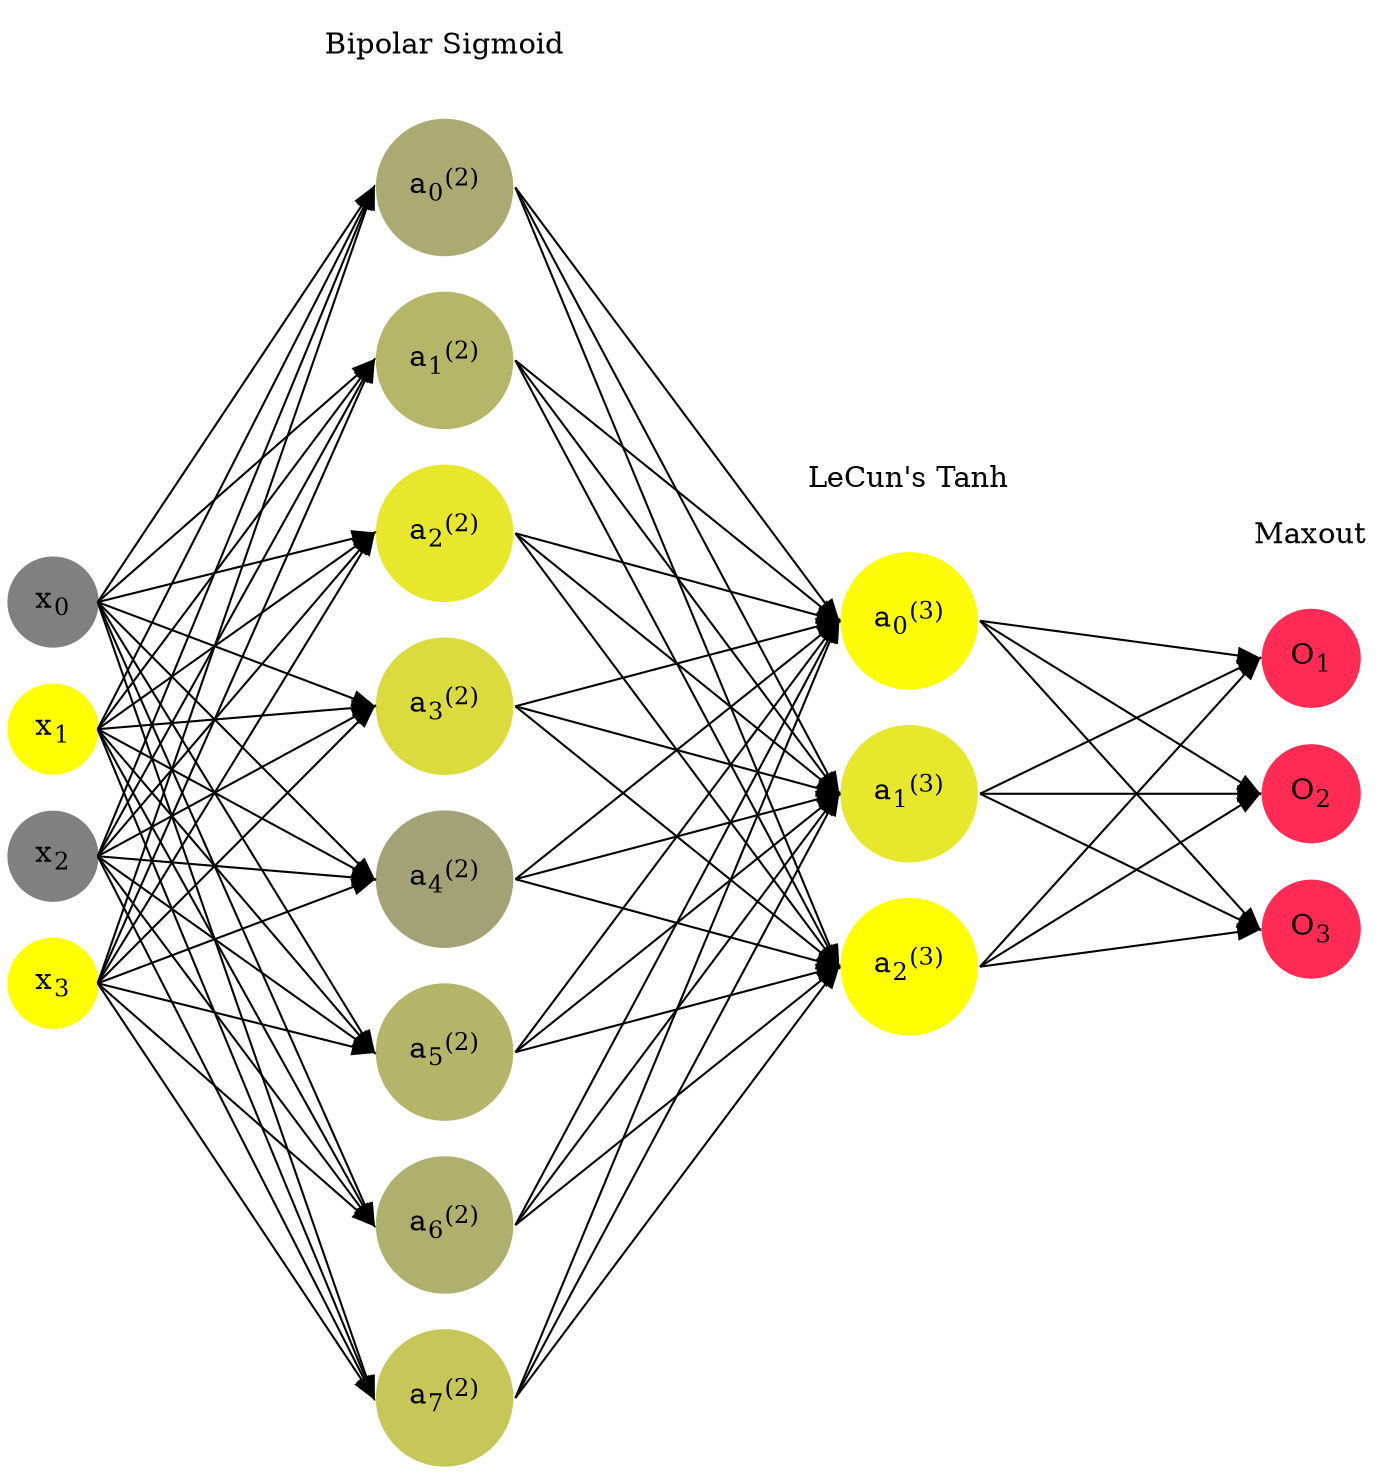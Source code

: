 digraph G {
	rankdir = LR;
	splines=false;
	edge[style=invis];
	ranksep= 1.4;
	{
	node [shape=circle, color="0.1667, 0.0, 0.5", style=filled, fillcolor="0.1667, 0.0, 0.5"];
	x0 [label=<x<sub>0</sub>>];
	}
	{
	node [shape=circle, color="0.1667, 1.0, 1.0", style=filled, fillcolor="0.1667, 1.0, 1.0"];
	x1 [label=<x<sub>1</sub>>];
	}
	{
	node [shape=circle, color="0.1667, 0.0, 0.5", style=filled, fillcolor="0.1667, 0.0, 0.5"];
	x2 [label=<x<sub>2</sub>>];
	}
	{
	node [shape=circle, color="0.1667, 1.0, 1.0", style=filled, fillcolor="0.1667, 1.0, 1.0"];
	x3 [label=<x<sub>3</sub>>];
	}
	{
	node [shape=circle, color="0.1667, 0.328385, 0.664192", style=filled, fillcolor="0.1667, 0.328385, 0.664192"];
	a02 [label=<a<sub>0</sub><sup>(2)</sup>>];
	}
	{
	node [shape=circle, color="0.1667, 0.428238, 0.714119", style=filled, fillcolor="0.1667, 0.428238, 0.714119"];
	a12 [label=<a<sub>1</sub><sup>(2)</sup>>];
	}
	{
	node [shape=circle, color="0.1667, 0.806022, 0.903011", style=filled, fillcolor="0.1667, 0.806022, 0.903011"];
	a22 [label=<a<sub>2</sub><sup>(2)</sup>>];
	}
	{
	node [shape=circle, color="0.1667, 0.716993, 0.858496", style=filled, fillcolor="0.1667, 0.716993, 0.858496"];
	a32 [label=<a<sub>3</sub><sup>(2)</sup>>];
	}
	{
	node [shape=circle, color="0.1667, 0.268934, 0.634467", style=filled, fillcolor="0.1667, 0.268934, 0.634467"];
	a42 [label=<a<sub>4</sub><sup>(2)</sup>>];
	}
	{
	node [shape=circle, color="0.1667, 0.420042, 0.710021", style=filled, fillcolor="0.1667, 0.420042, 0.710021"];
	a52 [label=<a<sub>5</sub><sup>(2)</sup>>];
	}
	{
	node [shape=circle, color="0.1667, 0.371167, 0.685584", style=filled, fillcolor="0.1667, 0.371167, 0.685584"];
	a62 [label=<a<sub>6</sub><sup>(2)</sup>>];
	}
	{
	node [shape=circle, color="0.1667, 0.549690, 0.774845", style=filled, fillcolor="0.1667, 0.549690, 0.774845"];
	a72 [label=<a<sub>7</sub><sup>(2)</sup>>];
	}
	{
	node [shape=circle, color="0.1667, 0.969197, 0.984599", style=filled, fillcolor="0.1667, 0.969197, 0.984599"];
	a03 [label=<a<sub>0</sub><sup>(3)</sup>>];
	}
	{
	node [shape=circle, color="0.1667, 0.812083, 0.906042", style=filled, fillcolor="0.1667, 0.812083, 0.906042"];
	a13 [label=<a<sub>1</sub><sup>(3)</sup>>];
	}
	{
	node [shape=circle, color="0.1667, 1.578638, 1.289319", style=filled, fillcolor="0.1667, 1.578638, 1.289319"];
	a23 [label=<a<sub>2</sub><sup>(3)</sup>>];
	}
	{
	node [shape=circle, color="0.9667, 0.83, 1.0", style=filled, fillcolor="0.9667, 0.83, 1.0"];
	O1 [label=<O<sub>1</sub>>];
	}
	{
	node [shape=circle, color="0.9667, 0.83, 1.0", style=filled, fillcolor="0.9667, 0.83, 1.0"];
	O2 [label=<O<sub>2</sub>>];
	}
	{
	node [shape=circle, color="0.9667, 0.83, 1.0", style=filled, fillcolor="0.9667, 0.83, 1.0"];
	O3 [label=<O<sub>3</sub>>];
	}
	{
	rank=same;
	x0->x1->x2->x3;
	}
	{
	rank=same;
	a02->a12->a22->a32->a42->a52->a62->a72;
	}
	{
	rank=same;
	a03->a13->a23;
	}
	{
	rank=same;
	O1->O2->O3;
	}
	l1 [shape=plaintext,label="Bipolar Sigmoid"];
	l1->a02;
	{rank=same; l1;a02};
	l2 [shape=plaintext,label="LeCun's Tanh"];
	l2->a03;
	{rank=same; l2;a03};
	l3 [shape=plaintext,label="Maxout"];
	l3->O1;
	{rank=same; l3;O1};
edge[style=solid, tailport=e, headport=w];
	{x0;x1;x2;x3} -> {a02;a12;a22;a32;a42;a52;a62;a72};
	{a02;a12;a22;a32;a42;a52;a62;a72} -> {a03;a13;a23};
	{a03;a13;a23} -> {O1,O2,O3};
}